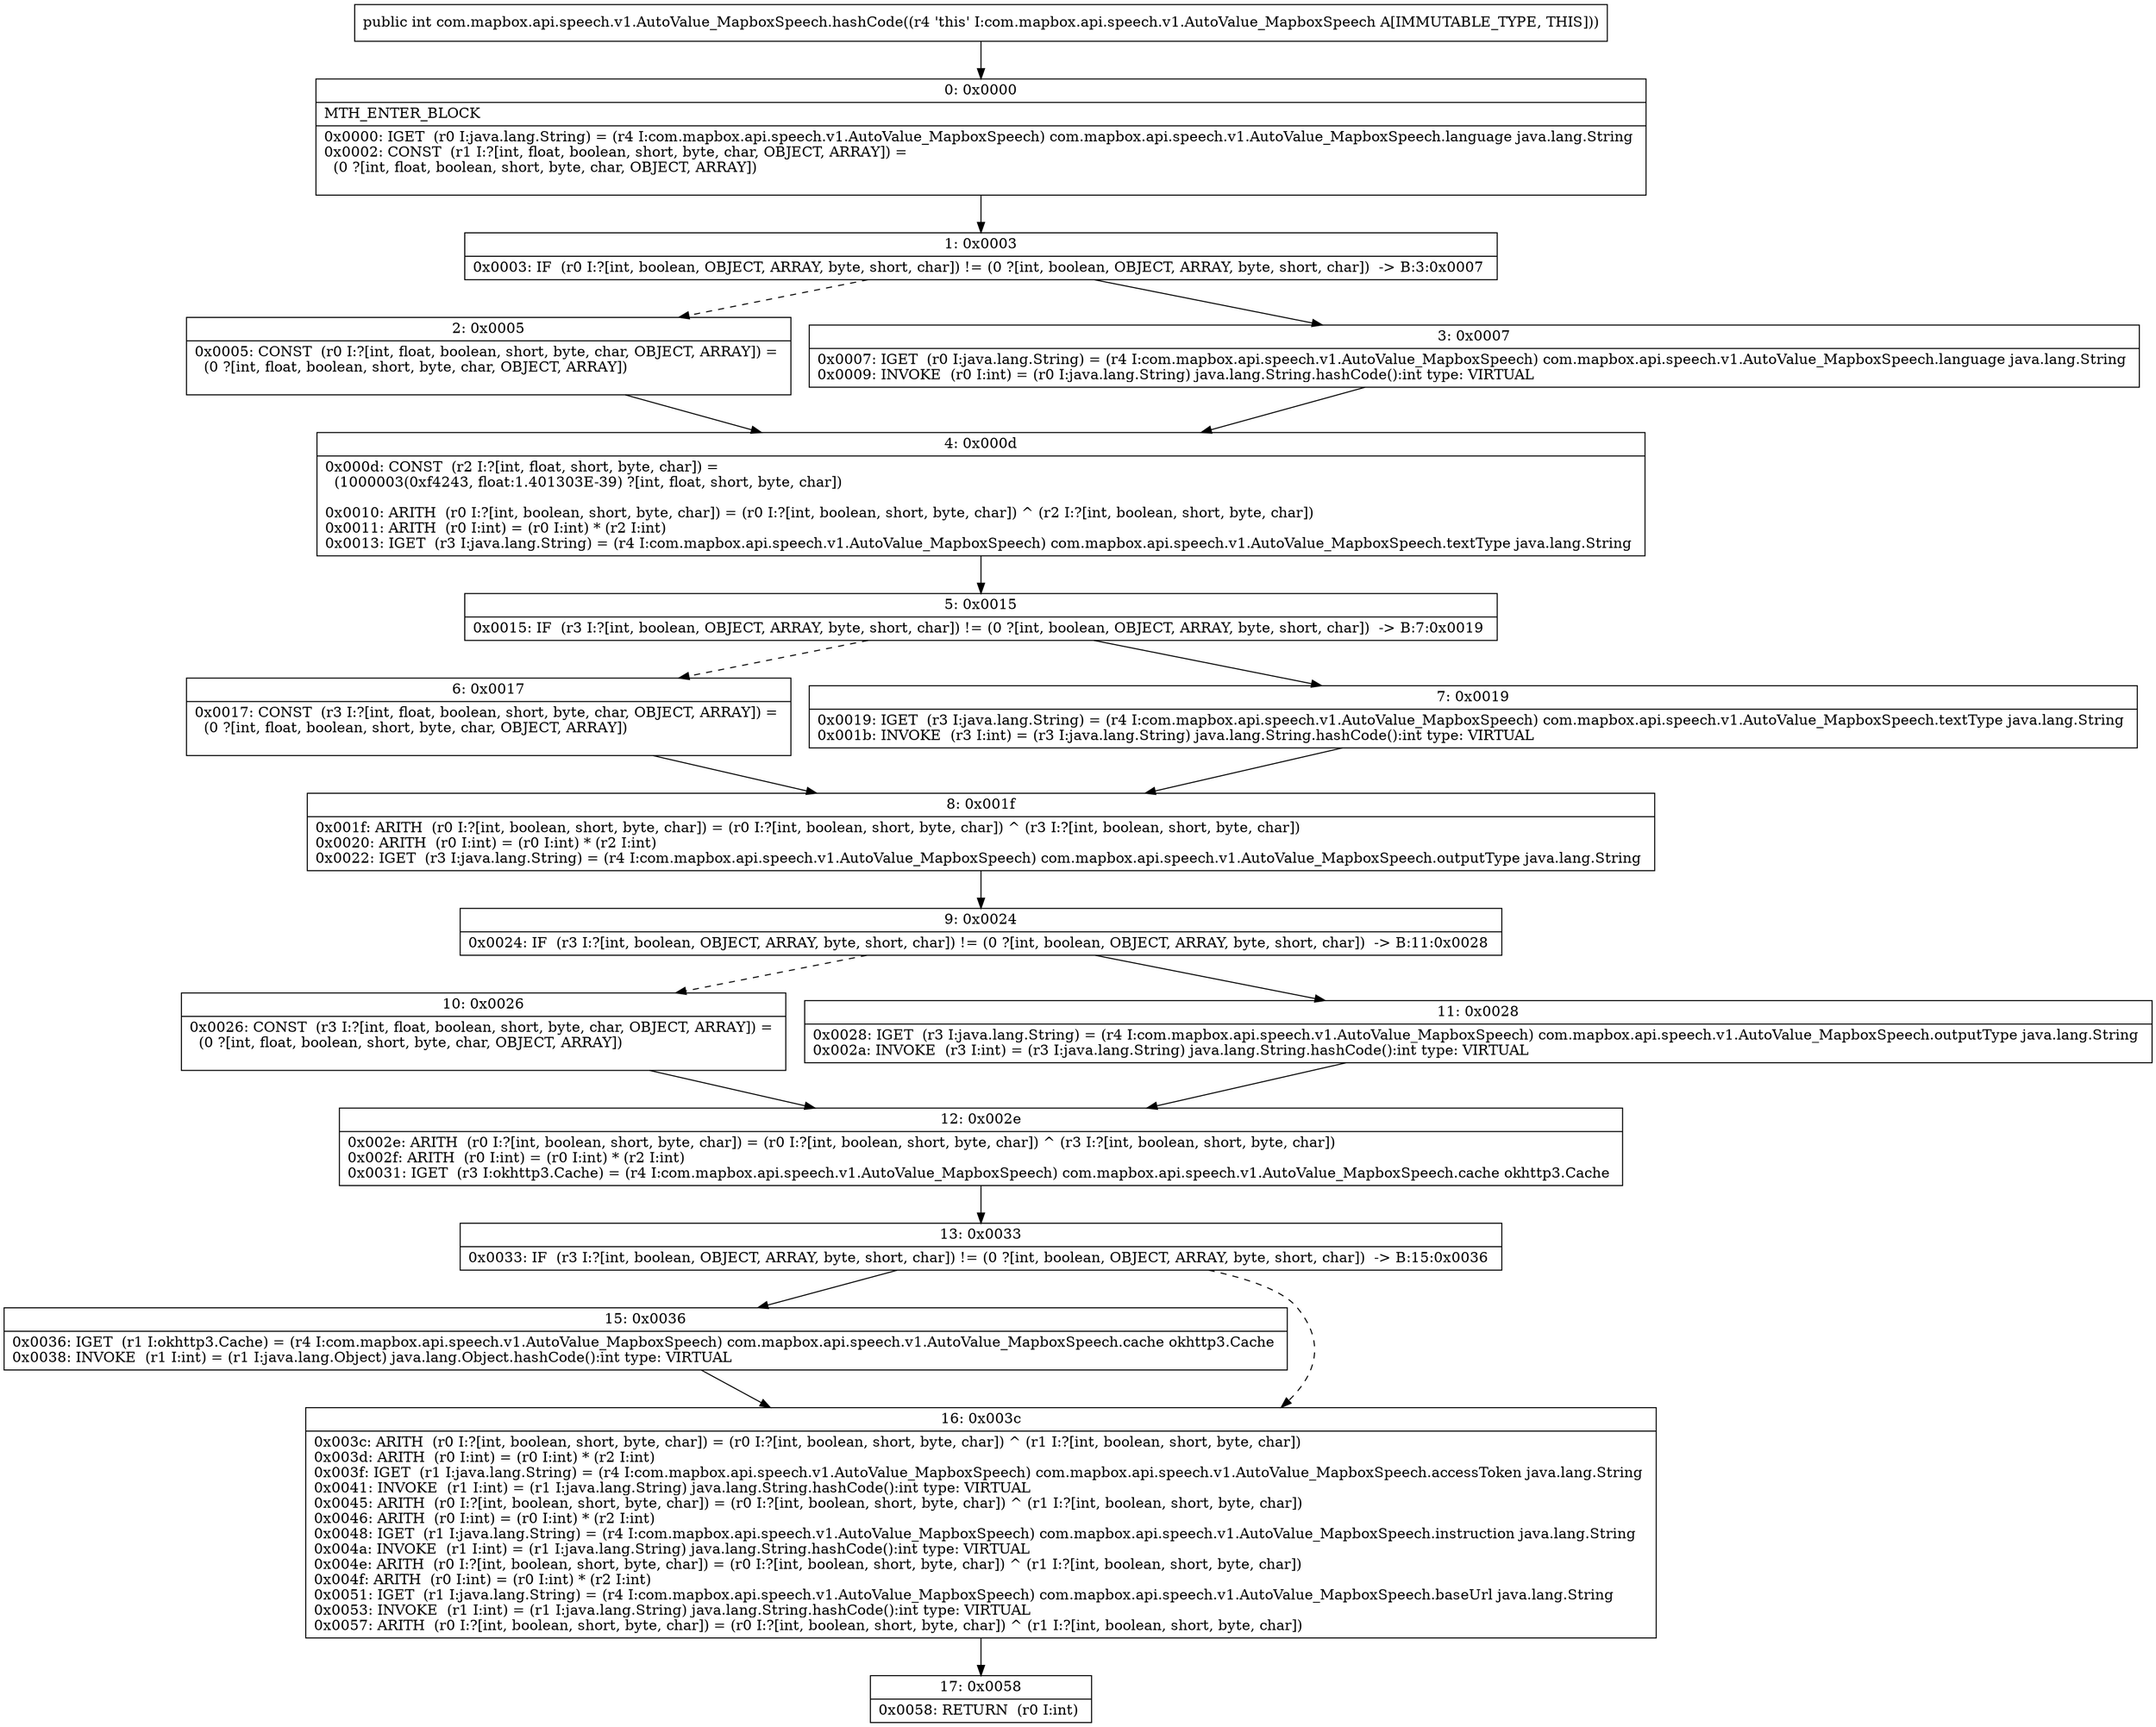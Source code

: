 digraph "CFG forcom.mapbox.api.speech.v1.AutoValue_MapboxSpeech.hashCode()I" {
Node_0 [shape=record,label="{0\:\ 0x0000|MTH_ENTER_BLOCK\l|0x0000: IGET  (r0 I:java.lang.String) = (r4 I:com.mapbox.api.speech.v1.AutoValue_MapboxSpeech) com.mapbox.api.speech.v1.AutoValue_MapboxSpeech.language java.lang.String \l0x0002: CONST  (r1 I:?[int, float, boolean, short, byte, char, OBJECT, ARRAY]) = \l  (0 ?[int, float, boolean, short, byte, char, OBJECT, ARRAY])\l \l}"];
Node_1 [shape=record,label="{1\:\ 0x0003|0x0003: IF  (r0 I:?[int, boolean, OBJECT, ARRAY, byte, short, char]) != (0 ?[int, boolean, OBJECT, ARRAY, byte, short, char])  \-\> B:3:0x0007 \l}"];
Node_2 [shape=record,label="{2\:\ 0x0005|0x0005: CONST  (r0 I:?[int, float, boolean, short, byte, char, OBJECT, ARRAY]) = \l  (0 ?[int, float, boolean, short, byte, char, OBJECT, ARRAY])\l \l}"];
Node_3 [shape=record,label="{3\:\ 0x0007|0x0007: IGET  (r0 I:java.lang.String) = (r4 I:com.mapbox.api.speech.v1.AutoValue_MapboxSpeech) com.mapbox.api.speech.v1.AutoValue_MapboxSpeech.language java.lang.String \l0x0009: INVOKE  (r0 I:int) = (r0 I:java.lang.String) java.lang.String.hashCode():int type: VIRTUAL \l}"];
Node_4 [shape=record,label="{4\:\ 0x000d|0x000d: CONST  (r2 I:?[int, float, short, byte, char]) = \l  (1000003(0xf4243, float:1.401303E\-39) ?[int, float, short, byte, char])\l \l0x0010: ARITH  (r0 I:?[int, boolean, short, byte, char]) = (r0 I:?[int, boolean, short, byte, char]) ^ (r2 I:?[int, boolean, short, byte, char]) \l0x0011: ARITH  (r0 I:int) = (r0 I:int) * (r2 I:int) \l0x0013: IGET  (r3 I:java.lang.String) = (r4 I:com.mapbox.api.speech.v1.AutoValue_MapboxSpeech) com.mapbox.api.speech.v1.AutoValue_MapboxSpeech.textType java.lang.String \l}"];
Node_5 [shape=record,label="{5\:\ 0x0015|0x0015: IF  (r3 I:?[int, boolean, OBJECT, ARRAY, byte, short, char]) != (0 ?[int, boolean, OBJECT, ARRAY, byte, short, char])  \-\> B:7:0x0019 \l}"];
Node_6 [shape=record,label="{6\:\ 0x0017|0x0017: CONST  (r3 I:?[int, float, boolean, short, byte, char, OBJECT, ARRAY]) = \l  (0 ?[int, float, boolean, short, byte, char, OBJECT, ARRAY])\l \l}"];
Node_7 [shape=record,label="{7\:\ 0x0019|0x0019: IGET  (r3 I:java.lang.String) = (r4 I:com.mapbox.api.speech.v1.AutoValue_MapboxSpeech) com.mapbox.api.speech.v1.AutoValue_MapboxSpeech.textType java.lang.String \l0x001b: INVOKE  (r3 I:int) = (r3 I:java.lang.String) java.lang.String.hashCode():int type: VIRTUAL \l}"];
Node_8 [shape=record,label="{8\:\ 0x001f|0x001f: ARITH  (r0 I:?[int, boolean, short, byte, char]) = (r0 I:?[int, boolean, short, byte, char]) ^ (r3 I:?[int, boolean, short, byte, char]) \l0x0020: ARITH  (r0 I:int) = (r0 I:int) * (r2 I:int) \l0x0022: IGET  (r3 I:java.lang.String) = (r4 I:com.mapbox.api.speech.v1.AutoValue_MapboxSpeech) com.mapbox.api.speech.v1.AutoValue_MapboxSpeech.outputType java.lang.String \l}"];
Node_9 [shape=record,label="{9\:\ 0x0024|0x0024: IF  (r3 I:?[int, boolean, OBJECT, ARRAY, byte, short, char]) != (0 ?[int, boolean, OBJECT, ARRAY, byte, short, char])  \-\> B:11:0x0028 \l}"];
Node_10 [shape=record,label="{10\:\ 0x0026|0x0026: CONST  (r3 I:?[int, float, boolean, short, byte, char, OBJECT, ARRAY]) = \l  (0 ?[int, float, boolean, short, byte, char, OBJECT, ARRAY])\l \l}"];
Node_11 [shape=record,label="{11\:\ 0x0028|0x0028: IGET  (r3 I:java.lang.String) = (r4 I:com.mapbox.api.speech.v1.AutoValue_MapboxSpeech) com.mapbox.api.speech.v1.AutoValue_MapboxSpeech.outputType java.lang.String \l0x002a: INVOKE  (r3 I:int) = (r3 I:java.lang.String) java.lang.String.hashCode():int type: VIRTUAL \l}"];
Node_12 [shape=record,label="{12\:\ 0x002e|0x002e: ARITH  (r0 I:?[int, boolean, short, byte, char]) = (r0 I:?[int, boolean, short, byte, char]) ^ (r3 I:?[int, boolean, short, byte, char]) \l0x002f: ARITH  (r0 I:int) = (r0 I:int) * (r2 I:int) \l0x0031: IGET  (r3 I:okhttp3.Cache) = (r4 I:com.mapbox.api.speech.v1.AutoValue_MapboxSpeech) com.mapbox.api.speech.v1.AutoValue_MapboxSpeech.cache okhttp3.Cache \l}"];
Node_13 [shape=record,label="{13\:\ 0x0033|0x0033: IF  (r3 I:?[int, boolean, OBJECT, ARRAY, byte, short, char]) != (0 ?[int, boolean, OBJECT, ARRAY, byte, short, char])  \-\> B:15:0x0036 \l}"];
Node_15 [shape=record,label="{15\:\ 0x0036|0x0036: IGET  (r1 I:okhttp3.Cache) = (r4 I:com.mapbox.api.speech.v1.AutoValue_MapboxSpeech) com.mapbox.api.speech.v1.AutoValue_MapboxSpeech.cache okhttp3.Cache \l0x0038: INVOKE  (r1 I:int) = (r1 I:java.lang.Object) java.lang.Object.hashCode():int type: VIRTUAL \l}"];
Node_16 [shape=record,label="{16\:\ 0x003c|0x003c: ARITH  (r0 I:?[int, boolean, short, byte, char]) = (r0 I:?[int, boolean, short, byte, char]) ^ (r1 I:?[int, boolean, short, byte, char]) \l0x003d: ARITH  (r0 I:int) = (r0 I:int) * (r2 I:int) \l0x003f: IGET  (r1 I:java.lang.String) = (r4 I:com.mapbox.api.speech.v1.AutoValue_MapboxSpeech) com.mapbox.api.speech.v1.AutoValue_MapboxSpeech.accessToken java.lang.String \l0x0041: INVOKE  (r1 I:int) = (r1 I:java.lang.String) java.lang.String.hashCode():int type: VIRTUAL \l0x0045: ARITH  (r0 I:?[int, boolean, short, byte, char]) = (r0 I:?[int, boolean, short, byte, char]) ^ (r1 I:?[int, boolean, short, byte, char]) \l0x0046: ARITH  (r0 I:int) = (r0 I:int) * (r2 I:int) \l0x0048: IGET  (r1 I:java.lang.String) = (r4 I:com.mapbox.api.speech.v1.AutoValue_MapboxSpeech) com.mapbox.api.speech.v1.AutoValue_MapboxSpeech.instruction java.lang.String \l0x004a: INVOKE  (r1 I:int) = (r1 I:java.lang.String) java.lang.String.hashCode():int type: VIRTUAL \l0x004e: ARITH  (r0 I:?[int, boolean, short, byte, char]) = (r0 I:?[int, boolean, short, byte, char]) ^ (r1 I:?[int, boolean, short, byte, char]) \l0x004f: ARITH  (r0 I:int) = (r0 I:int) * (r2 I:int) \l0x0051: IGET  (r1 I:java.lang.String) = (r4 I:com.mapbox.api.speech.v1.AutoValue_MapboxSpeech) com.mapbox.api.speech.v1.AutoValue_MapboxSpeech.baseUrl java.lang.String \l0x0053: INVOKE  (r1 I:int) = (r1 I:java.lang.String) java.lang.String.hashCode():int type: VIRTUAL \l0x0057: ARITH  (r0 I:?[int, boolean, short, byte, char]) = (r0 I:?[int, boolean, short, byte, char]) ^ (r1 I:?[int, boolean, short, byte, char]) \l}"];
Node_17 [shape=record,label="{17\:\ 0x0058|0x0058: RETURN  (r0 I:int) \l}"];
MethodNode[shape=record,label="{public int com.mapbox.api.speech.v1.AutoValue_MapboxSpeech.hashCode((r4 'this' I:com.mapbox.api.speech.v1.AutoValue_MapboxSpeech A[IMMUTABLE_TYPE, THIS])) }"];
MethodNode -> Node_0;
Node_0 -> Node_1;
Node_1 -> Node_2[style=dashed];
Node_1 -> Node_3;
Node_2 -> Node_4;
Node_3 -> Node_4;
Node_4 -> Node_5;
Node_5 -> Node_6[style=dashed];
Node_5 -> Node_7;
Node_6 -> Node_8;
Node_7 -> Node_8;
Node_8 -> Node_9;
Node_9 -> Node_10[style=dashed];
Node_9 -> Node_11;
Node_10 -> Node_12;
Node_11 -> Node_12;
Node_12 -> Node_13;
Node_13 -> Node_15;
Node_13 -> Node_16[style=dashed];
Node_15 -> Node_16;
Node_16 -> Node_17;
}

